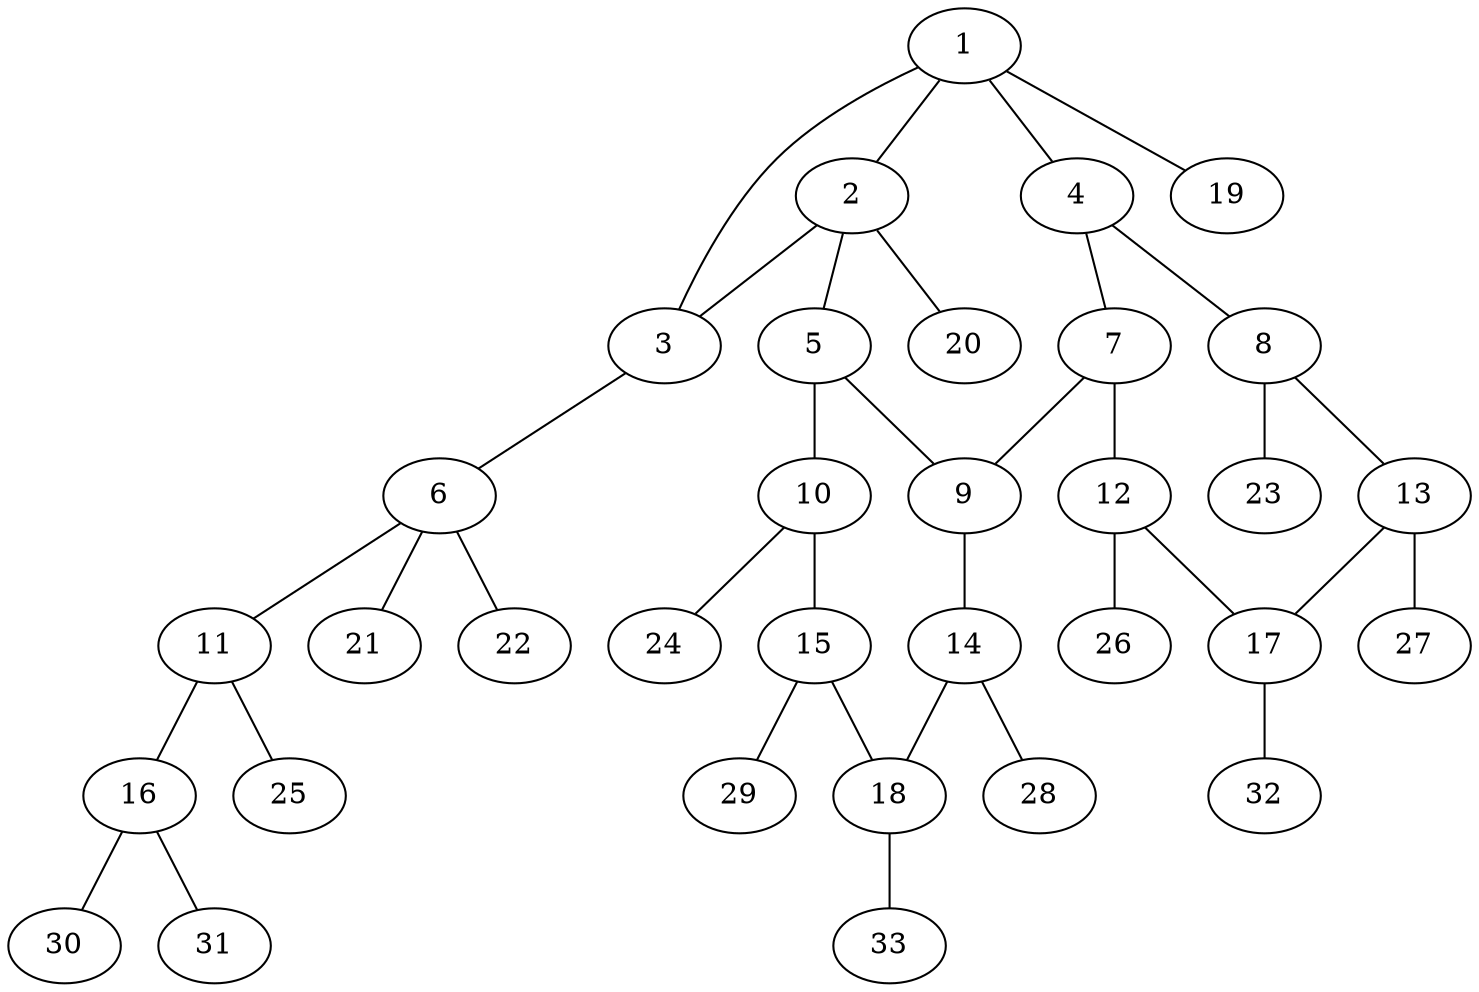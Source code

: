 graph molecule_2122 {
	1	 [chem=C];
	2	 [chem=C];
	1 -- 2	 [valence=1];
	3	 [chem=N];
	1 -- 3	 [valence=1];
	4	 [chem=C];
	1 -- 4	 [valence=1];
	19	 [chem=H];
	1 -- 19	 [valence=1];
	2 -- 3	 [valence=1];
	5	 [chem=C];
	2 -- 5	 [valence=1];
	20	 [chem=H];
	2 -- 20	 [valence=1];
	6	 [chem=C];
	3 -- 6	 [valence=1];
	7	 [chem=C];
	4 -- 7	 [valence=2];
	8	 [chem=C];
	4 -- 8	 [valence=1];
	9	 [chem=C];
	5 -- 9	 [valence=2];
	10	 [chem=C];
	5 -- 10	 [valence=1];
	11	 [chem=C];
	6 -- 11	 [valence=1];
	21	 [chem=H];
	6 -- 21	 [valence=1];
	22	 [chem=H];
	6 -- 22	 [valence=1];
	7 -- 9	 [valence=1];
	12	 [chem=C];
	7 -- 12	 [valence=1];
	13	 [chem=C];
	8 -- 13	 [valence=2];
	23	 [chem=H];
	8 -- 23	 [valence=1];
	14	 [chem=C];
	9 -- 14	 [valence=1];
	15	 [chem=C];
	10 -- 15	 [valence=2];
	24	 [chem=H];
	10 -- 24	 [valence=1];
	16	 [chem=C];
	11 -- 16	 [valence=2];
	25	 [chem=H];
	11 -- 25	 [valence=1];
	17	 [chem=C];
	12 -- 17	 [valence=2];
	26	 [chem=H];
	12 -- 26	 [valence=1];
	13 -- 17	 [valence=1];
	27	 [chem=H];
	13 -- 27	 [valence=1];
	18	 [chem=C];
	14 -- 18	 [valence=2];
	28	 [chem=H];
	14 -- 28	 [valence=1];
	15 -- 18	 [valence=1];
	29	 [chem=H];
	15 -- 29	 [valence=1];
	30	 [chem=H];
	16 -- 30	 [valence=1];
	31	 [chem=H];
	16 -- 31	 [valence=1];
	32	 [chem=H];
	17 -- 32	 [valence=1];
	33	 [chem=H];
	18 -- 33	 [valence=1];
}

